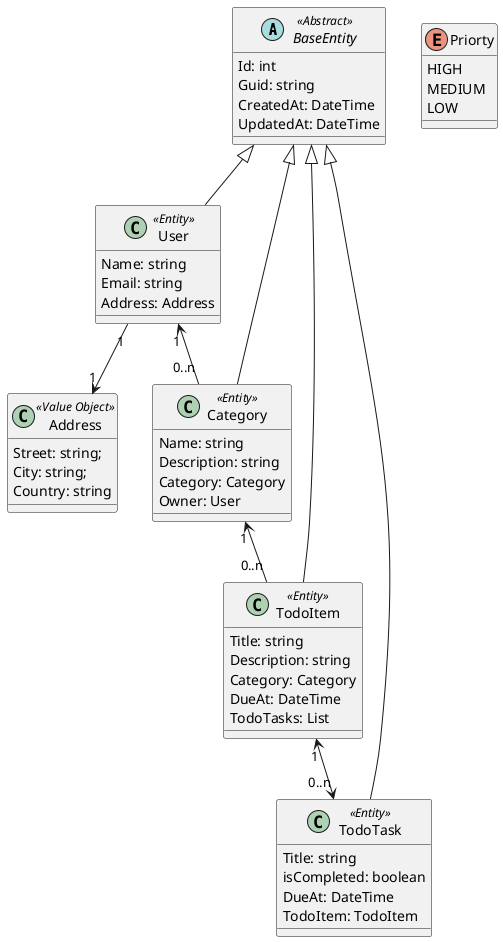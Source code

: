 @startuml


abstract class BaseEntity <<Abstract>> {
  Id: int
  Guid: string
  CreatedAt: DateTime
  UpdatedAt: DateTime
}


enum Priorty {
  HIGH
  MEDIUM
  LOW
}


class User <<Entity>> {
  Name: string
  Email: string
  Address: Address
}

class Address <<Value Object>> {

  Street: string;
  City: string;
  Country: string
}

class Category <<Entity>> {
  Name: string
  Description: string
  Category: Category
  Owner: User
}

class TodoItem <<Entity>> {
  Title: string
  Description: string
  Category: Category
  DueAt: DateTime
  TodoTasks: List
}

class TodoTask <<Entity>> {
  Title: string
  isCompleted: boolean
  DueAt: DateTime
  TodoItem: TodoItem
  
}

BaseEntity <|-- User
BaseEntity <|-- Category
BaseEntity <|-- TodoItem
BaseEntity <|-- TodoTask

User "1" --> "1" Address
User "1" <-- "0..n" Category
Category "1" <-- "0..n" TodoItem
TodoItem "1" <--> "0..n" TodoTask


@enduml